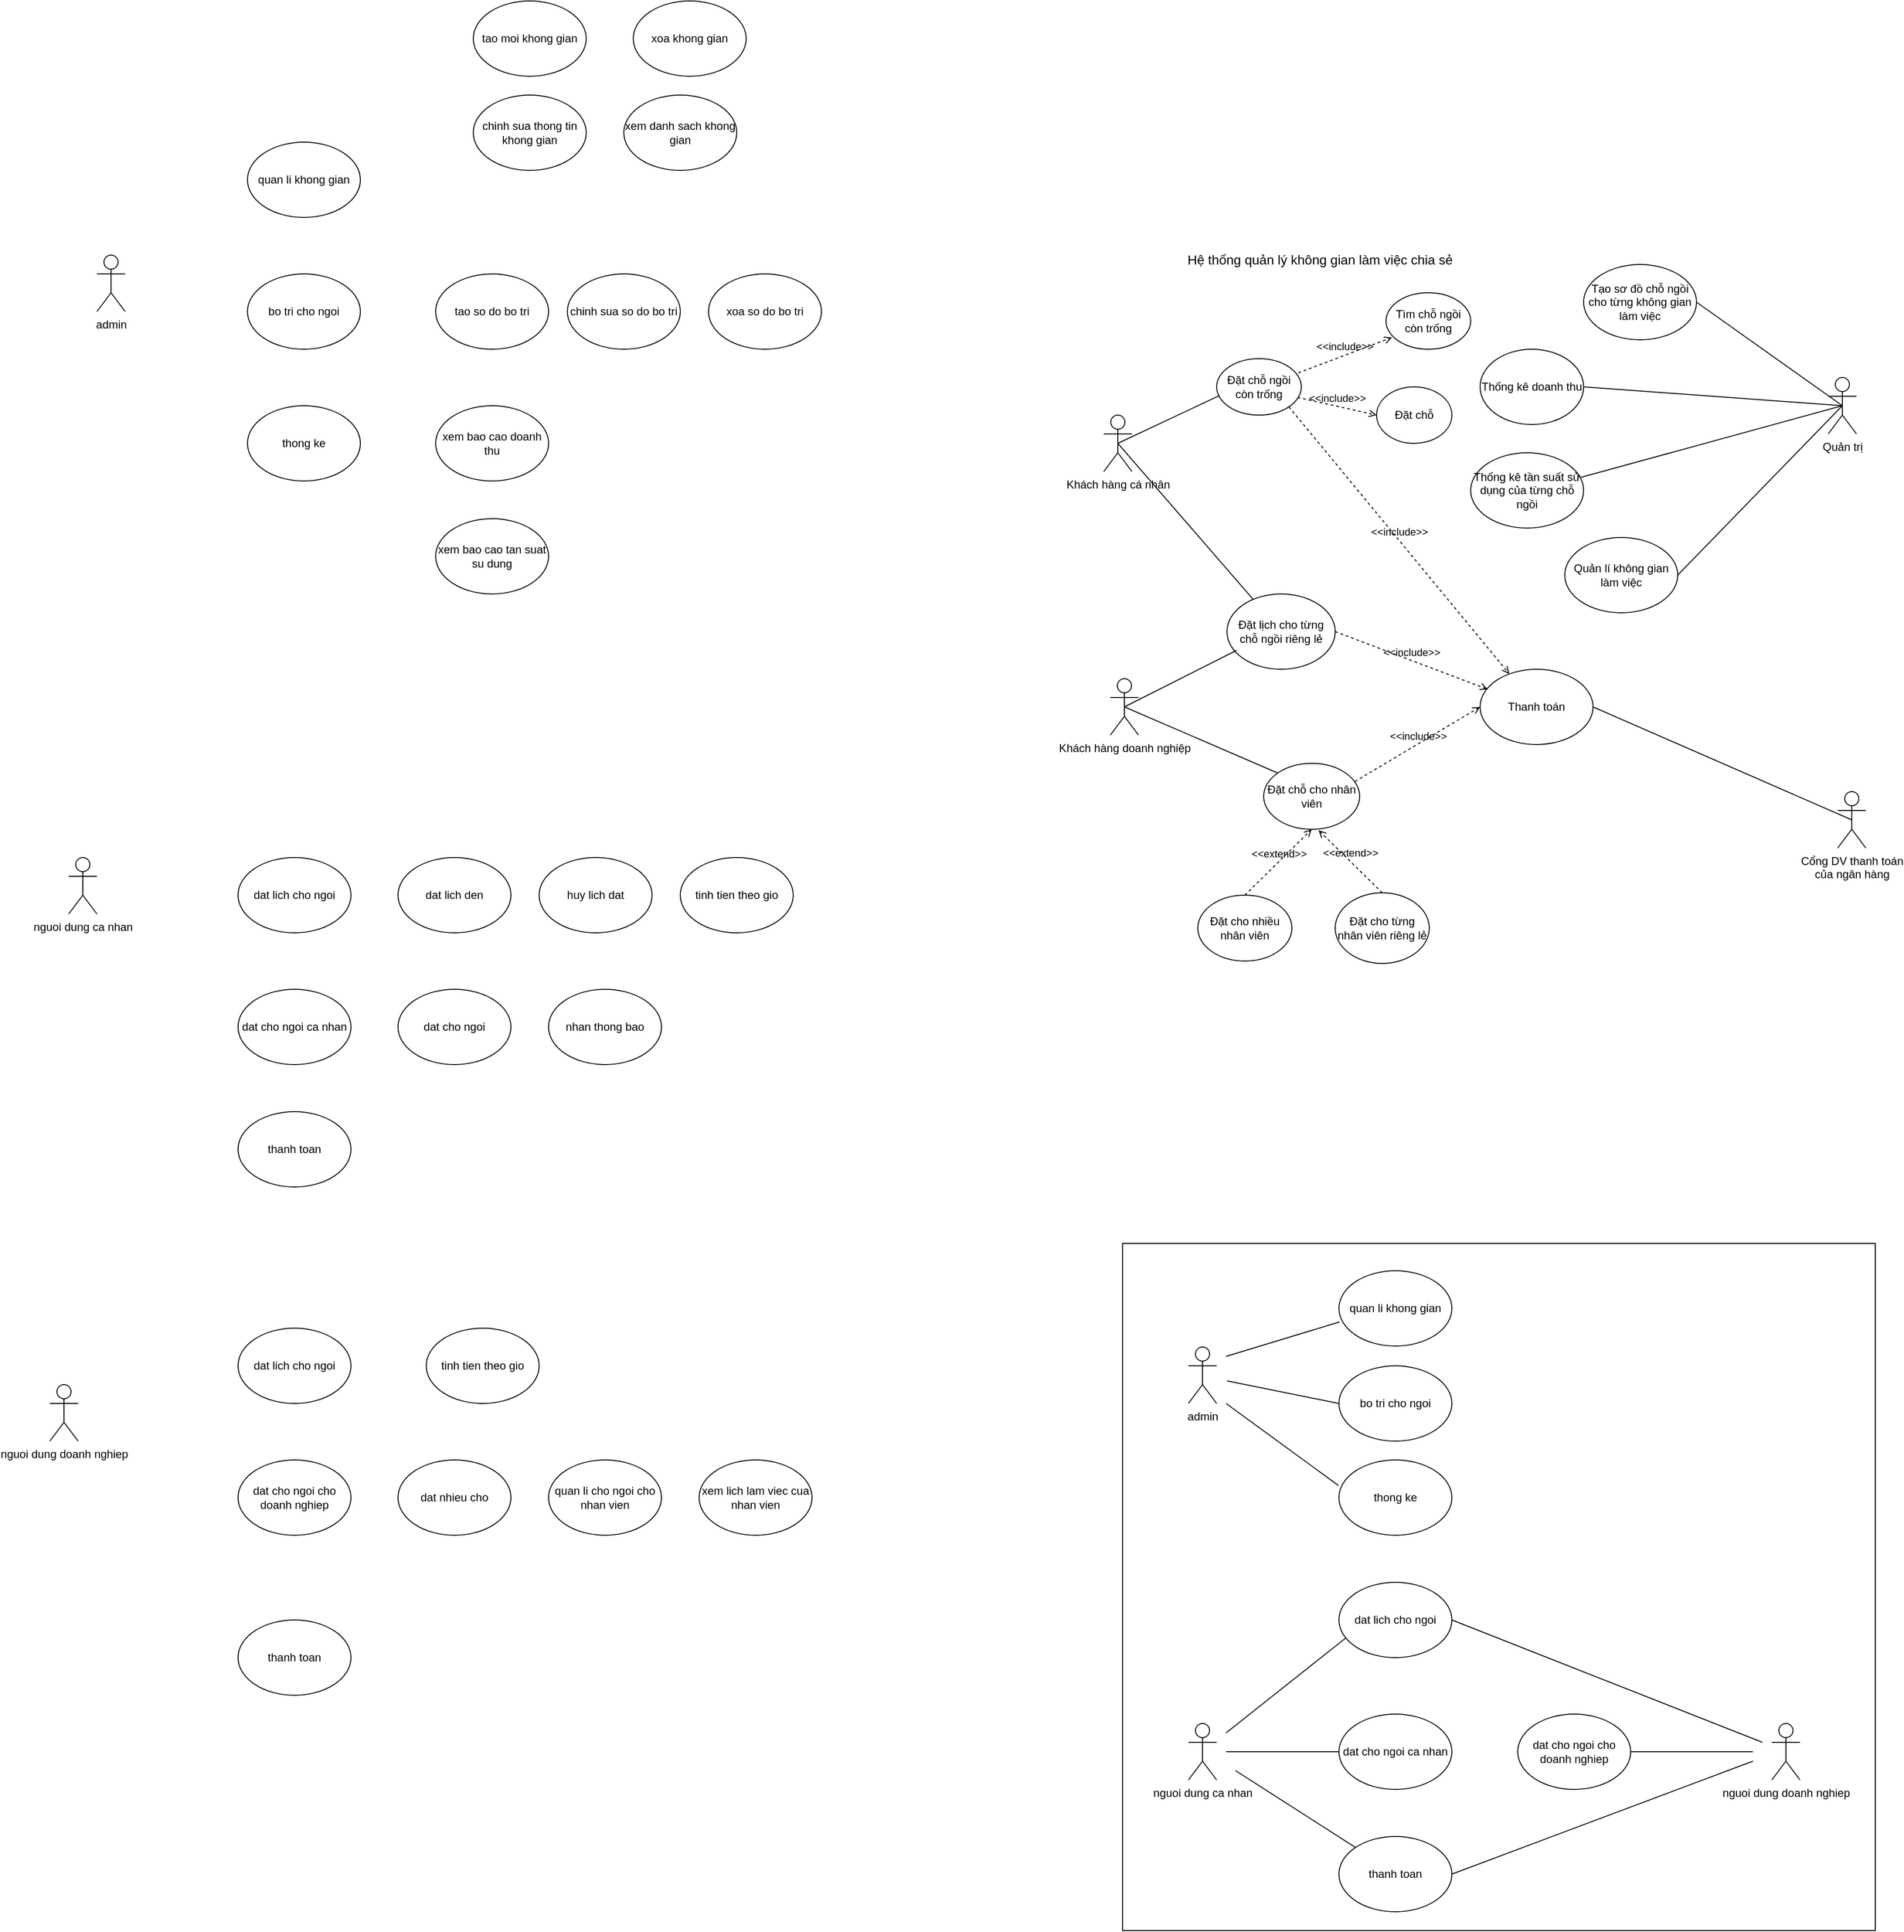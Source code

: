 <mxfile version="21.6.8" type="device">
  <diagram name="Page-1" id="tEtS3JIg8hoqxgh9W_Y0">
    <mxGraphModel dx="2302" dy="2181" grid="1" gridSize="10" guides="1" tooltips="1" connect="1" arrows="1" fold="1" page="1" pageScale="1" pageWidth="827" pageHeight="1169" math="0" shadow="0">
      <root>
        <mxCell id="0" />
        <mxCell id="1" parent="0" />
        <mxCell id="aIE7lMnZuHI4K1A87Kqf-60" value="" style="rounded=0;whiteSpace=wrap;html=1;" vertex="1" parent="1">
          <mxGeometry x="1210" y="1130" width="800" height="730" as="geometry" />
        </mxCell>
        <mxCell id="Kz8TkDZ4QSYJ3E3FKRah-1" value="admin" style="shape=umlActor;verticalLabelPosition=bottom;verticalAlign=top;html=1;outlineConnect=0;" parent="1" vertex="1">
          <mxGeometry x="120" y="80" width="30" height="60" as="geometry" />
        </mxCell>
        <mxCell id="Kz8TkDZ4QSYJ3E3FKRah-3" value="quan li khong gian" style="ellipse;whiteSpace=wrap;html=1;" parent="1" vertex="1">
          <mxGeometry x="280" y="-40" width="120" height="80" as="geometry" />
        </mxCell>
        <mxCell id="Kz8TkDZ4QSYJ3E3FKRah-4" value="bo tri cho ngoi" style="ellipse;whiteSpace=wrap;html=1;" parent="1" vertex="1">
          <mxGeometry x="280" y="100" width="120" height="80" as="geometry" />
        </mxCell>
        <mxCell id="Kz8TkDZ4QSYJ3E3FKRah-5" value="thong ke" style="ellipse;whiteSpace=wrap;html=1;" parent="1" vertex="1">
          <mxGeometry x="280" y="240" width="120" height="80" as="geometry" />
        </mxCell>
        <mxCell id="Kz8TkDZ4QSYJ3E3FKRah-6" value="xem bao cao doanh thu" style="ellipse;whiteSpace=wrap;html=1;" parent="1" vertex="1">
          <mxGeometry x="480" y="240" width="120" height="80" as="geometry" />
        </mxCell>
        <mxCell id="Kz8TkDZ4QSYJ3E3FKRah-7" value="xem bao cao tan suat su dung" style="ellipse;whiteSpace=wrap;html=1;" parent="1" vertex="1">
          <mxGeometry x="480" y="360" width="120" height="80" as="geometry" />
        </mxCell>
        <mxCell id="Kz8TkDZ4QSYJ3E3FKRah-8" value="tao moi khong gian" style="ellipse;whiteSpace=wrap;html=1;" parent="1" vertex="1">
          <mxGeometry x="520" y="-190" width="120" height="80" as="geometry" />
        </mxCell>
        <mxCell id="Kz8TkDZ4QSYJ3E3FKRah-9" value="chinh sua thong tin khong gian" style="ellipse;whiteSpace=wrap;html=1;" parent="1" vertex="1">
          <mxGeometry x="520" y="-90" width="120" height="80" as="geometry" />
        </mxCell>
        <mxCell id="Kz8TkDZ4QSYJ3E3FKRah-10" value="xoa khong gian" style="ellipse;whiteSpace=wrap;html=1;" parent="1" vertex="1">
          <mxGeometry x="690" y="-190" width="120" height="80" as="geometry" />
        </mxCell>
        <mxCell id="Kz8TkDZ4QSYJ3E3FKRah-11" value="xem danh sach khong gian" style="ellipse;whiteSpace=wrap;html=1;" parent="1" vertex="1">
          <mxGeometry x="680" y="-90" width="120" height="80" as="geometry" />
        </mxCell>
        <mxCell id="Kz8TkDZ4QSYJ3E3FKRah-12" value="tao so do bo tri" style="ellipse;whiteSpace=wrap;html=1;" parent="1" vertex="1">
          <mxGeometry x="480" y="100" width="120" height="80" as="geometry" />
        </mxCell>
        <mxCell id="Kz8TkDZ4QSYJ3E3FKRah-13" value="chinh sua so do bo tri" style="ellipse;whiteSpace=wrap;html=1;" parent="1" vertex="1">
          <mxGeometry x="620" y="100" width="120" height="80" as="geometry" />
        </mxCell>
        <mxCell id="Kz8TkDZ4QSYJ3E3FKRah-14" value="xoa so do bo tri" style="ellipse;whiteSpace=wrap;html=1;" parent="1" vertex="1">
          <mxGeometry x="770" y="100" width="120" height="80" as="geometry" />
        </mxCell>
        <mxCell id="Kz8TkDZ4QSYJ3E3FKRah-15" value="nguoi dung ca nhan" style="shape=umlActor;verticalLabelPosition=bottom;verticalAlign=top;html=1;outlineConnect=0;" parent="1" vertex="1">
          <mxGeometry x="90" y="720" width="30" height="60" as="geometry" />
        </mxCell>
        <mxCell id="Kz8TkDZ4QSYJ3E3FKRah-16" value="dat lich cho ngoi" style="ellipse;whiteSpace=wrap;html=1;" parent="1" vertex="1">
          <mxGeometry x="270" y="720" width="120" height="80" as="geometry" />
        </mxCell>
        <mxCell id="Kz8TkDZ4QSYJ3E3FKRah-17" value="tinh tien theo gio" style="ellipse;whiteSpace=wrap;html=1;" parent="1" vertex="1">
          <mxGeometry x="740" y="720" width="120" height="80" as="geometry" />
        </mxCell>
        <mxCell id="Kz8TkDZ4QSYJ3E3FKRah-18" value="dat cho ngoi ca nhan" style="ellipse;whiteSpace=wrap;html=1;" parent="1" vertex="1">
          <mxGeometry x="270" y="860" width="120" height="80" as="geometry" />
        </mxCell>
        <mxCell id="Kz8TkDZ4QSYJ3E3FKRah-19" value="thanh toan" style="ellipse;whiteSpace=wrap;html=1;" parent="1" vertex="1">
          <mxGeometry x="270" y="990" width="120" height="80" as="geometry" />
        </mxCell>
        <mxCell id="Kz8TkDZ4QSYJ3E3FKRah-20" value="nguoi dung doanh nghiep" style="shape=umlActor;verticalLabelPosition=bottom;verticalAlign=top;html=1;outlineConnect=0;" parent="1" vertex="1">
          <mxGeometry x="70" y="1280" width="30" height="60" as="geometry" />
        </mxCell>
        <mxCell id="Kz8TkDZ4QSYJ3E3FKRah-21" value="dat lich cho ngoi" style="ellipse;whiteSpace=wrap;html=1;" parent="1" vertex="1">
          <mxGeometry x="270" y="1220" width="120" height="80" as="geometry" />
        </mxCell>
        <mxCell id="Kz8TkDZ4QSYJ3E3FKRah-22" value="tinh tien theo gio" style="ellipse;whiteSpace=wrap;html=1;" parent="1" vertex="1">
          <mxGeometry x="470" y="1220" width="120" height="80" as="geometry" />
        </mxCell>
        <mxCell id="Kz8TkDZ4QSYJ3E3FKRah-23" value="dat cho ngoi cho doanh nghiep" style="ellipse;whiteSpace=wrap;html=1;" parent="1" vertex="1">
          <mxGeometry x="270" y="1360" width="120" height="80" as="geometry" />
        </mxCell>
        <mxCell id="Kz8TkDZ4QSYJ3E3FKRah-24" value="thanh toan" style="ellipse;whiteSpace=wrap;html=1;" parent="1" vertex="1">
          <mxGeometry x="270" y="1530" width="120" height="80" as="geometry" />
        </mxCell>
        <mxCell id="Kz8TkDZ4QSYJ3E3FKRah-25" value="dat lich den" style="ellipse;whiteSpace=wrap;html=1;" parent="1" vertex="1">
          <mxGeometry x="440" y="720" width="120" height="80" as="geometry" />
        </mxCell>
        <mxCell id="Kz8TkDZ4QSYJ3E3FKRah-26" value="huy lich dat" style="ellipse;whiteSpace=wrap;html=1;" parent="1" vertex="1">
          <mxGeometry x="590" y="720" width="120" height="80" as="geometry" />
        </mxCell>
        <mxCell id="Kz8TkDZ4QSYJ3E3FKRah-27" value="dat cho ngoi" style="ellipse;whiteSpace=wrap;html=1;" parent="1" vertex="1">
          <mxGeometry x="440" y="860" width="120" height="80" as="geometry" />
        </mxCell>
        <mxCell id="Kz8TkDZ4QSYJ3E3FKRah-28" value="nhan thong bao" style="ellipse;whiteSpace=wrap;html=1;" parent="1" vertex="1">
          <mxGeometry x="600" y="860" width="120" height="80" as="geometry" />
        </mxCell>
        <mxCell id="Kz8TkDZ4QSYJ3E3FKRah-29" value="dat nhieu cho" style="ellipse;whiteSpace=wrap;html=1;" parent="1" vertex="1">
          <mxGeometry x="440" y="1360" width="120" height="80" as="geometry" />
        </mxCell>
        <mxCell id="Kz8TkDZ4QSYJ3E3FKRah-30" value="quan li cho ngoi cho nhan vien" style="ellipse;whiteSpace=wrap;html=1;" parent="1" vertex="1">
          <mxGeometry x="600" y="1360" width="120" height="80" as="geometry" />
        </mxCell>
        <mxCell id="Kz8TkDZ4QSYJ3E3FKRah-31" value="xem lich lam viec cua nhan vien" style="ellipse;whiteSpace=wrap;html=1;" parent="1" vertex="1">
          <mxGeometry x="760" y="1360" width="120" height="80" as="geometry" />
        </mxCell>
        <mxCell id="aIE7lMnZuHI4K1A87Kqf-3" value="&lt;div style=&quot;font-size: 14px;&quot;&gt;&lt;div style=&quot;font-size: 14px;&quot;&gt;Hệ thống quản lý không gian làm việc chia sẻ&lt;br style=&quot;font-size: 14px;&quot;&gt;&lt;/div&gt;&lt;/div&gt;" style="text;html=1;strokeColor=none;fillColor=none;align=center;verticalAlign=middle;whiteSpace=wrap;rounded=0;fontSize=14;" vertex="1" parent="1">
          <mxGeometry x="1260" y="60" width="320" height="50" as="geometry" />
        </mxCell>
        <mxCell id="aIE7lMnZuHI4K1A87Kqf-4" value="Quản trị&lt;br&gt;" style="shape=umlActor;verticalLabelPosition=bottom;verticalAlign=top;html=1;outlineConnect=0;" vertex="1" parent="1">
          <mxGeometry x="1960" y="210" width="30" height="60" as="geometry" />
        </mxCell>
        <mxCell id="aIE7lMnZuHI4K1A87Kqf-6" value="Cổng DV thanh toán &lt;br&gt;của ngân hàng" style="shape=umlActor;verticalLabelPosition=bottom;verticalAlign=top;html=1;outlineConnect=0;" vertex="1" parent="1">
          <mxGeometry x="1970" y="650" width="30" height="60" as="geometry" />
        </mxCell>
        <mxCell id="aIE7lMnZuHI4K1A87Kqf-7" value="Khách hàng cá nhân" style="shape=umlActor;verticalLabelPosition=bottom;verticalAlign=top;html=1;outlineConnect=0;" vertex="1" parent="1">
          <mxGeometry x="1190" y="250" width="30" height="60" as="geometry" />
        </mxCell>
        <mxCell id="aIE7lMnZuHI4K1A87Kqf-8" value="Khách hàng doanh nghiệp" style="shape=umlActor;verticalLabelPosition=bottom;verticalAlign=top;html=1;outlineConnect=0;" vertex="1" parent="1">
          <mxGeometry x="1197" y="530" width="30" height="60" as="geometry" />
        </mxCell>
        <mxCell id="aIE7lMnZuHI4K1A87Kqf-9" value="Quản lí không gian làm việc" style="ellipse;whiteSpace=wrap;html=1;" vertex="1" parent="1">
          <mxGeometry x="1680" y="380" width="120" height="80" as="geometry" />
        </mxCell>
        <mxCell id="aIE7lMnZuHI4K1A87Kqf-10" value="Tạo sơ đồ chỗ ngồi cho từng không gian làm việc" style="ellipse;whiteSpace=wrap;html=1;" vertex="1" parent="1">
          <mxGeometry x="1700" y="90" width="120" height="80" as="geometry" />
        </mxCell>
        <mxCell id="aIE7lMnZuHI4K1A87Kqf-11" value="" style="endArrow=none;html=1;rounded=0;entryX=0.5;entryY=0.5;entryDx=0;entryDy=0;entryPerimeter=0;exitX=1;exitY=0.5;exitDx=0;exitDy=0;" edge="1" parent="1" source="aIE7lMnZuHI4K1A87Kqf-10" target="aIE7lMnZuHI4K1A87Kqf-4">
          <mxGeometry width="50" height="50" relative="1" as="geometry">
            <mxPoint x="1940" y="460" as="sourcePoint" />
            <mxPoint x="1990" y="410" as="targetPoint" />
          </mxGeometry>
        </mxCell>
        <mxCell id="aIE7lMnZuHI4K1A87Kqf-12" value="" style="endArrow=none;html=1;rounded=0;entryX=0.5;entryY=0.5;entryDx=0;entryDy=0;entryPerimeter=0;exitX=1;exitY=0.5;exitDx=0;exitDy=0;" edge="1" parent="1" source="aIE7lMnZuHI4K1A87Kqf-9" target="aIE7lMnZuHI4K1A87Kqf-4">
          <mxGeometry width="50" height="50" relative="1" as="geometry">
            <mxPoint x="1830" y="140" as="sourcePoint" />
            <mxPoint x="2049" y="180" as="targetPoint" />
          </mxGeometry>
        </mxCell>
        <mxCell id="aIE7lMnZuHI4K1A87Kqf-14" value="Đặt chỗ ngồi còn trống" style="ellipse;whiteSpace=wrap;html=1;" vertex="1" parent="1">
          <mxGeometry x="1310" y="190" width="90" height="60" as="geometry" />
        </mxCell>
        <mxCell id="aIE7lMnZuHI4K1A87Kqf-15" value="" style="endArrow=none;html=1;rounded=0;entryX=0.5;entryY=0.5;entryDx=0;entryDy=0;entryPerimeter=0;exitX=0.032;exitY=0.655;exitDx=0;exitDy=0;exitPerimeter=0;" edge="1" parent="1" source="aIE7lMnZuHI4K1A87Kqf-14" target="aIE7lMnZuHI4K1A87Kqf-7">
          <mxGeometry width="50" height="50" relative="1" as="geometry">
            <mxPoint x="1450" y="260" as="sourcePoint" />
            <mxPoint x="1500" y="210" as="targetPoint" />
          </mxGeometry>
        </mxCell>
        <mxCell id="aIE7lMnZuHI4K1A87Kqf-16" value="Đặt lịch cho từng chỗ ngồi riêng lẻ" style="ellipse;whiteSpace=wrap;html=1;" vertex="1" parent="1">
          <mxGeometry x="1321" y="440" width="115" height="80" as="geometry" />
        </mxCell>
        <mxCell id="aIE7lMnZuHI4K1A87Kqf-17" value="" style="endArrow=none;html=1;rounded=0;entryX=0.5;entryY=0.5;entryDx=0;entryDy=0;entryPerimeter=0;" edge="1" parent="1" source="aIE7lMnZuHI4K1A87Kqf-16" target="aIE7lMnZuHI4K1A87Kqf-7">
          <mxGeometry width="50" height="50" relative="1" as="geometry">
            <mxPoint x="1344" y="246" as="sourcePoint" />
            <mxPoint x="1155" y="300" as="targetPoint" />
          </mxGeometry>
        </mxCell>
        <mxCell id="aIE7lMnZuHI4K1A87Kqf-18" value="" style="endArrow=none;html=1;rounded=0;entryX=0.5;entryY=0.5;entryDx=0;entryDy=0;entryPerimeter=0;exitX=0.087;exitY=0.75;exitDx=0;exitDy=0;exitPerimeter=0;" edge="1" parent="1" source="aIE7lMnZuHI4K1A87Kqf-16" target="aIE7lMnZuHI4K1A87Kqf-8">
          <mxGeometry width="50" height="50" relative="1" as="geometry">
            <mxPoint x="1357" y="442" as="sourcePoint" />
            <mxPoint x="1155" y="300" as="targetPoint" />
          </mxGeometry>
        </mxCell>
        <mxCell id="aIE7lMnZuHI4K1A87Kqf-19" value="Đặt chỗ cho nhân viên" style="ellipse;whiteSpace=wrap;html=1;" vertex="1" parent="1">
          <mxGeometry x="1360" y="620" width="102" height="70" as="geometry" />
        </mxCell>
        <mxCell id="aIE7lMnZuHI4K1A87Kqf-20" value="Đặt cho nhiều nhân viên" style="ellipse;whiteSpace=wrap;html=1;" vertex="1" parent="1">
          <mxGeometry x="1290" y="760" width="100" height="70" as="geometry" />
        </mxCell>
        <mxCell id="aIE7lMnZuHI4K1A87Kqf-21" value="Đặt cho từng nhân viên riêng lẻ" style="ellipse;whiteSpace=wrap;html=1;" vertex="1" parent="1">
          <mxGeometry x="1436" y="757.5" width="100" height="75" as="geometry" />
        </mxCell>
        <mxCell id="aIE7lMnZuHI4K1A87Kqf-22" value="&amp;lt;&amp;lt;extend&amp;gt;&amp;gt;" style="html=1;verticalAlign=bottom;labelBackgroundColor=none;endArrow=open;endFill=0;dashed=1;rounded=0;exitX=0.5;exitY=0;exitDx=0;exitDy=0;entryX=0.5;entryY=1;entryDx=0;entryDy=0;" edge="1" parent="1" source="aIE7lMnZuHI4K1A87Kqf-20" target="aIE7lMnZuHI4K1A87Kqf-19">
          <mxGeometry width="160" relative="1" as="geometry">
            <mxPoint x="1210" y="800" as="sourcePoint" />
            <mxPoint x="1370" y="800" as="targetPoint" />
          </mxGeometry>
        </mxCell>
        <mxCell id="aIE7lMnZuHI4K1A87Kqf-23" value="&amp;lt;&amp;lt;extend&amp;gt;&amp;gt;" style="html=1;verticalAlign=bottom;labelBackgroundColor=none;endArrow=open;endFill=0;dashed=1;rounded=0;exitX=0.5;exitY=0;exitDx=0;exitDy=0;entryX=0.572;entryY=1.014;entryDx=0;entryDy=0;entryPerimeter=0;" edge="1" parent="1" source="aIE7lMnZuHI4K1A87Kqf-21" target="aIE7lMnZuHI4K1A87Kqf-19">
          <mxGeometry width="160" relative="1" as="geometry">
            <mxPoint x="1330" y="870" as="sourcePoint" />
            <mxPoint x="1380" y="790" as="targetPoint" />
          </mxGeometry>
        </mxCell>
        <mxCell id="aIE7lMnZuHI4K1A87Kqf-24" value="" style="endArrow=none;html=1;rounded=0;entryX=0.5;entryY=0.5;entryDx=0;entryDy=0;entryPerimeter=0;exitX=0;exitY=0;exitDx=0;exitDy=0;" edge="1" parent="1" source="aIE7lMnZuHI4K1A87Kqf-19" target="aIE7lMnZuHI4K1A87Kqf-8">
          <mxGeometry width="50" height="50" relative="1" as="geometry">
            <mxPoint x="1350" y="490" as="sourcePoint" />
            <mxPoint x="1155" y="640" as="targetPoint" />
          </mxGeometry>
        </mxCell>
        <mxCell id="aIE7lMnZuHI4K1A87Kqf-25" value="Thanh toán" style="ellipse;whiteSpace=wrap;html=1;" vertex="1" parent="1">
          <mxGeometry x="1590" y="520" width="120" height="80" as="geometry" />
        </mxCell>
        <mxCell id="aIE7lMnZuHI4K1A87Kqf-26" value="" style="endArrow=none;html=1;rounded=0;entryX=0.5;entryY=0.5;entryDx=0;entryDy=0;entryPerimeter=0;exitX=1;exitY=0.5;exitDx=0;exitDy=0;" edge="1" parent="1" source="aIE7lMnZuHI4K1A87Kqf-25" target="aIE7lMnZuHI4K1A87Kqf-6">
          <mxGeometry width="50" height="50" relative="1" as="geometry">
            <mxPoint x="1830" y="330" as="sourcePoint" />
            <mxPoint x="2049" y="440" as="targetPoint" />
          </mxGeometry>
        </mxCell>
        <mxCell id="aIE7lMnZuHI4K1A87Kqf-27" value="Thống kê doanh thu" style="ellipse;whiteSpace=wrap;html=1;" vertex="1" parent="1">
          <mxGeometry x="1590" y="180" width="110" height="80" as="geometry" />
        </mxCell>
        <mxCell id="aIE7lMnZuHI4K1A87Kqf-28" value="Thống kê tần suất sử dụng của từng chỗ ngồi" style="ellipse;whiteSpace=wrap;html=1;" vertex="1" parent="1">
          <mxGeometry x="1580" y="290" width="120" height="80" as="geometry" />
        </mxCell>
        <mxCell id="aIE7lMnZuHI4K1A87Kqf-29" value="" style="endArrow=none;html=1;rounded=0;exitX=1;exitY=0.5;exitDx=0;exitDy=0;entryX=0.5;entryY=0.5;entryDx=0;entryDy=0;entryPerimeter=0;" edge="1" parent="1" source="aIE7lMnZuHI4K1A87Kqf-27" target="aIE7lMnZuHI4K1A87Kqf-4">
          <mxGeometry width="50" height="50" relative="1" as="geometry">
            <mxPoint x="1830" y="140" as="sourcePoint" />
            <mxPoint x="2040" y="170" as="targetPoint" />
          </mxGeometry>
        </mxCell>
        <mxCell id="aIE7lMnZuHI4K1A87Kqf-30" value="" style="endArrow=none;html=1;rounded=0;entryX=0.5;entryY=0.5;entryDx=0;entryDy=0;entryPerimeter=0;exitX=0.976;exitY=0.327;exitDx=0;exitDy=0;exitPerimeter=0;" edge="1" parent="1" source="aIE7lMnZuHI4K1A87Kqf-28" target="aIE7lMnZuHI4K1A87Kqf-4">
          <mxGeometry width="50" height="50" relative="1" as="geometry">
            <mxPoint x="1840" y="150" as="sourcePoint" />
            <mxPoint x="2059" y="190" as="targetPoint" />
          </mxGeometry>
        </mxCell>
        <mxCell id="aIE7lMnZuHI4K1A87Kqf-31" value="Tìm chỗ ngồi còn trống" style="ellipse;whiteSpace=wrap;html=1;" vertex="1" parent="1">
          <mxGeometry x="1490" y="120" width="90" height="60" as="geometry" />
        </mxCell>
        <mxCell id="aIE7lMnZuHI4K1A87Kqf-32" value="&amp;lt;&amp;lt;include&amp;gt;&amp;gt;" style="html=1;verticalAlign=bottom;labelBackgroundColor=none;endArrow=open;endFill=0;dashed=1;rounded=0;entryX=0.07;entryY=0.792;entryDx=0;entryDy=0;entryPerimeter=0;exitX=0.965;exitY=0.252;exitDx=0;exitDy=0;exitPerimeter=0;" edge="1" parent="1" source="aIE7lMnZuHI4K1A87Kqf-14" target="aIE7lMnZuHI4K1A87Kqf-31">
          <mxGeometry width="160" relative="1" as="geometry">
            <mxPoint x="1310" y="240" as="sourcePoint" />
            <mxPoint x="1470" y="240" as="targetPoint" />
          </mxGeometry>
        </mxCell>
        <mxCell id="aIE7lMnZuHI4K1A87Kqf-33" value="Đặt chỗ" style="ellipse;whiteSpace=wrap;html=1;" vertex="1" parent="1">
          <mxGeometry x="1480" y="220" width="80" height="60" as="geometry" />
        </mxCell>
        <mxCell id="aIE7lMnZuHI4K1A87Kqf-34" value="&amp;lt;&amp;lt;include&amp;gt;&amp;gt;" style="html=1;verticalAlign=bottom;labelBackgroundColor=none;endArrow=open;endFill=0;dashed=1;rounded=0;entryX=0;entryY=0.5;entryDx=0;entryDy=0;exitX=0.956;exitY=0.687;exitDx=0;exitDy=0;exitPerimeter=0;" edge="1" parent="1" source="aIE7lMnZuHI4K1A87Kqf-14" target="aIE7lMnZuHI4K1A87Kqf-33">
          <mxGeometry width="160" relative="1" as="geometry">
            <mxPoint x="1397" y="185" as="sourcePoint" />
            <mxPoint x="1504" y="145" as="targetPoint" />
          </mxGeometry>
        </mxCell>
        <mxCell id="aIE7lMnZuHI4K1A87Kqf-35" value="&amp;lt;&amp;lt;include&amp;gt;&amp;gt;" style="html=1;verticalAlign=bottom;labelBackgroundColor=none;endArrow=open;endFill=0;dashed=1;rounded=0;exitX=1;exitY=1;exitDx=0;exitDy=0;" edge="1" parent="1" source="aIE7lMnZuHI4K1A87Kqf-14" target="aIE7lMnZuHI4K1A87Kqf-25">
          <mxGeometry width="160" relative="1" as="geometry">
            <mxPoint x="1406" y="241" as="sourcePoint" />
            <mxPoint x="1490" y="260" as="targetPoint" />
          </mxGeometry>
        </mxCell>
        <mxCell id="aIE7lMnZuHI4K1A87Kqf-36" value="&amp;lt;&amp;lt;include&amp;gt;&amp;gt;" style="html=1;verticalAlign=bottom;labelBackgroundColor=none;endArrow=open;endFill=0;dashed=1;rounded=0;exitX=1;exitY=0.5;exitDx=0;exitDy=0;entryX=0.067;entryY=0.266;entryDx=0;entryDy=0;entryPerimeter=0;" edge="1" parent="1" source="aIE7lMnZuHI4K1A87Kqf-16" target="aIE7lMnZuHI4K1A87Kqf-25">
          <mxGeometry width="160" relative="1" as="geometry">
            <mxPoint x="1397" y="251" as="sourcePoint" />
            <mxPoint x="1631" y="535" as="targetPoint" />
          </mxGeometry>
        </mxCell>
        <mxCell id="aIE7lMnZuHI4K1A87Kqf-37" value="&amp;lt;&amp;lt;include&amp;gt;&amp;gt;" style="html=1;verticalAlign=bottom;labelBackgroundColor=none;endArrow=open;endFill=0;dashed=1;rounded=0;exitX=0.951;exitY=0.275;exitDx=0;exitDy=0;entryX=0;entryY=0.5;entryDx=0;entryDy=0;exitPerimeter=0;" edge="1" parent="1" source="aIE7lMnZuHI4K1A87Kqf-19" target="aIE7lMnZuHI4K1A87Kqf-25">
          <mxGeometry width="160" relative="1" as="geometry">
            <mxPoint x="1446" y="490" as="sourcePoint" />
            <mxPoint x="1608" y="551" as="targetPoint" />
          </mxGeometry>
        </mxCell>
        <mxCell id="aIE7lMnZuHI4K1A87Kqf-38" value="admin" style="shape=umlActor;verticalLabelPosition=bottom;verticalAlign=top;html=1;outlineConnect=0;" vertex="1" parent="1">
          <mxGeometry x="1280" y="1240" width="30" height="60" as="geometry" />
        </mxCell>
        <mxCell id="aIE7lMnZuHI4K1A87Kqf-39" value="quan li khong gian" style="ellipse;whiteSpace=wrap;html=1;" vertex="1" parent="1">
          <mxGeometry x="1440" y="1159" width="120" height="80" as="geometry" />
        </mxCell>
        <mxCell id="aIE7lMnZuHI4K1A87Kqf-40" value="bo tri cho ngoi" style="ellipse;whiteSpace=wrap;html=1;" vertex="1" parent="1">
          <mxGeometry x="1440" y="1260" width="120" height="80" as="geometry" />
        </mxCell>
        <mxCell id="aIE7lMnZuHI4K1A87Kqf-41" value="thong ke" style="ellipse;whiteSpace=wrap;html=1;" vertex="1" parent="1">
          <mxGeometry x="1440" y="1360" width="120" height="80" as="geometry" />
        </mxCell>
        <mxCell id="aIE7lMnZuHI4K1A87Kqf-42" value="nguoi dung ca nhan" style="shape=umlActor;verticalLabelPosition=bottom;verticalAlign=top;html=1;outlineConnect=0;" vertex="1" parent="1">
          <mxGeometry x="1280" y="1640" width="30" height="60" as="geometry" />
        </mxCell>
        <mxCell id="aIE7lMnZuHI4K1A87Kqf-43" value="dat lich cho ngoi" style="ellipse;whiteSpace=wrap;html=1;" vertex="1" parent="1">
          <mxGeometry x="1440" y="1490" width="120" height="80" as="geometry" />
        </mxCell>
        <mxCell id="aIE7lMnZuHI4K1A87Kqf-44" value="dat cho ngoi ca nhan" style="ellipse;whiteSpace=wrap;html=1;" vertex="1" parent="1">
          <mxGeometry x="1440" y="1630" width="120" height="80" as="geometry" />
        </mxCell>
        <mxCell id="aIE7lMnZuHI4K1A87Kqf-45" value="thanh toan" style="ellipse;whiteSpace=wrap;html=1;" vertex="1" parent="1">
          <mxGeometry x="1440" y="1760" width="120" height="80" as="geometry" />
        </mxCell>
        <mxCell id="aIE7lMnZuHI4K1A87Kqf-46" value="nguoi dung doanh nghiep" style="shape=umlActor;verticalLabelPosition=bottom;verticalAlign=top;html=1;outlineConnect=0;" vertex="1" parent="1">
          <mxGeometry x="1900" y="1640" width="30" height="60" as="geometry" />
        </mxCell>
        <mxCell id="aIE7lMnZuHI4K1A87Kqf-48" value="dat cho ngoi cho doanh nghiep" style="ellipse;whiteSpace=wrap;html=1;" vertex="1" parent="1">
          <mxGeometry x="1630" y="1630" width="120" height="80" as="geometry" />
        </mxCell>
        <mxCell id="aIE7lMnZuHI4K1A87Kqf-50" value="" style="endArrow=none;html=1;rounded=0;entryX=0.005;entryY=0.68;entryDx=0;entryDy=0;entryPerimeter=0;" edge="1" parent="1" target="aIE7lMnZuHI4K1A87Kqf-39">
          <mxGeometry width="50" height="50" relative="1" as="geometry">
            <mxPoint x="1320" y="1250" as="sourcePoint" />
            <mxPoint x="1860" y="1500" as="targetPoint" />
          </mxGeometry>
        </mxCell>
        <mxCell id="aIE7lMnZuHI4K1A87Kqf-51" value="" style="endArrow=none;html=1;rounded=0;entryX=0;entryY=0.5;entryDx=0;entryDy=0;" edge="1" parent="1" target="aIE7lMnZuHI4K1A87Kqf-40">
          <mxGeometry width="50" height="50" relative="1" as="geometry">
            <mxPoint x="1321" y="1276" as="sourcePoint" />
            <mxPoint x="1442" y="1200" as="targetPoint" />
          </mxGeometry>
        </mxCell>
        <mxCell id="aIE7lMnZuHI4K1A87Kqf-52" value="" style="endArrow=none;html=1;rounded=0;entryX=-0.004;entryY=0.34;entryDx=0;entryDy=0;entryPerimeter=0;" edge="1" parent="1" target="aIE7lMnZuHI4K1A87Kqf-41">
          <mxGeometry width="50" height="50" relative="1" as="geometry">
            <mxPoint x="1320" y="1300" as="sourcePoint" />
            <mxPoint x="1451" y="1184" as="targetPoint" />
          </mxGeometry>
        </mxCell>
        <mxCell id="aIE7lMnZuHI4K1A87Kqf-53" value="" style="endArrow=none;html=1;rounded=0;entryX=0.058;entryY=0.742;entryDx=0;entryDy=0;entryPerimeter=0;" edge="1" parent="1" target="aIE7lMnZuHI4K1A87Kqf-43">
          <mxGeometry width="50" height="50" relative="1" as="geometry">
            <mxPoint x="1320" y="1650" as="sourcePoint" />
            <mxPoint x="1860" y="1610" as="targetPoint" />
          </mxGeometry>
        </mxCell>
        <mxCell id="aIE7lMnZuHI4K1A87Kqf-54" value="" style="endArrow=none;html=1;rounded=0;entryX=0;entryY=0.5;entryDx=0;entryDy=0;" edge="1" parent="1" target="aIE7lMnZuHI4K1A87Kqf-44">
          <mxGeometry width="50" height="50" relative="1" as="geometry">
            <mxPoint x="1320" y="1670" as="sourcePoint" />
            <mxPoint x="1710" y="1620" as="targetPoint" />
          </mxGeometry>
        </mxCell>
        <mxCell id="aIE7lMnZuHI4K1A87Kqf-55" value="" style="endArrow=none;html=1;rounded=0;exitX=0;exitY=0;exitDx=0;exitDy=0;" edge="1" parent="1" source="aIE7lMnZuHI4K1A87Kqf-45">
          <mxGeometry width="50" height="50" relative="1" as="geometry">
            <mxPoint x="1660" y="1670" as="sourcePoint" />
            <mxPoint x="1330" y="1690" as="targetPoint" />
          </mxGeometry>
        </mxCell>
        <mxCell id="aIE7lMnZuHI4K1A87Kqf-56" value="" style="endArrow=none;html=1;rounded=0;exitX=1;exitY=0.5;exitDx=0;exitDy=0;" edge="1" parent="1" source="aIE7lMnZuHI4K1A87Kqf-43">
          <mxGeometry width="50" height="50" relative="1" as="geometry">
            <mxPoint x="1660" y="1670" as="sourcePoint" />
            <mxPoint x="1890" y="1660" as="targetPoint" />
          </mxGeometry>
        </mxCell>
        <mxCell id="aIE7lMnZuHI4K1A87Kqf-57" value="" style="endArrow=none;html=1;rounded=0;" edge="1" parent="1">
          <mxGeometry width="50" height="50" relative="1" as="geometry">
            <mxPoint x="1750" y="1670" as="sourcePoint" />
            <mxPoint x="1880" y="1670" as="targetPoint" />
          </mxGeometry>
        </mxCell>
        <mxCell id="aIE7lMnZuHI4K1A87Kqf-58" value="" style="endArrow=none;html=1;rounded=0;exitX=1;exitY=0.5;exitDx=0;exitDy=0;" edge="1" parent="1" source="aIE7lMnZuHI4K1A87Kqf-45">
          <mxGeometry width="50" height="50" relative="1" as="geometry">
            <mxPoint x="1660" y="1670" as="sourcePoint" />
            <mxPoint x="1880" y="1680" as="targetPoint" />
          </mxGeometry>
        </mxCell>
      </root>
    </mxGraphModel>
  </diagram>
</mxfile>
